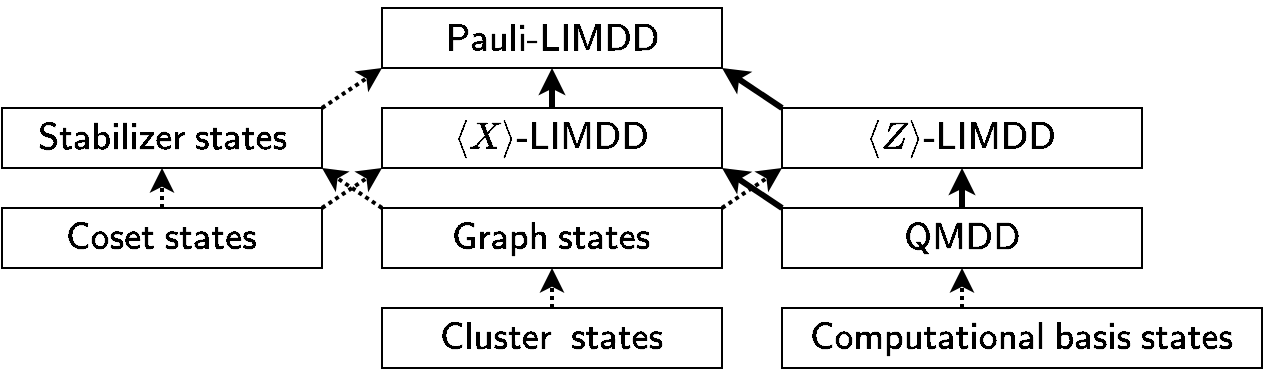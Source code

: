 <mxfile version="19.0.3" type="device"><diagram id="ATo_m80gVsZ3QEhqppKy" name="Page-1"><mxGraphModel dx="1831" dy="707" grid="1" gridSize="10" guides="1" tooltips="1" connect="1" arrows="1" fold="1" page="1" pageScale="1" pageWidth="850" pageHeight="1100" math="1" shadow="0"><root><mxCell id="0"/><mxCell id="1" parent="0"/><mxCell id="c5axo8y5j9-K_Zrt1Vle-1" style="edgeStyle=orthogonalEdgeStyle;rounded=0;orthogonalLoop=1;jettySize=auto;html=1;dashed=1;dashPattern=1 1;strokeWidth=2;" parent="1" source="Ci0yRvnE0Pa824k8l3pW-1" target="Ci0yRvnE0Pa824k8l3pW-5" edge="1"><mxGeometry relative="1" as="geometry"><Array as="points"><mxPoint x="430" y="400"/><mxPoint x="430" y="400"/></Array><mxPoint x="430.0" y="440" as="targetPoint"/></mxGeometry></mxCell><mxCell id="Ci0yRvnE0Pa824k8l3pW-1" value="&lt;font style=&quot;font-size: 16px&quot;&gt;$$\textsf{Computational basis states}$$&lt;/font&gt;" style="text;html=1;fillColor=none;align=center;verticalAlign=middle;whiteSpace=wrap;rounded=0;strokeColor=#000000;" parent="1" vertex="1"><mxGeometry x="340" y="410" width="240" height="30" as="geometry"/></mxCell><mxCell id="Ci0yRvnE0Pa824k8l3pW-10" style="rounded=1;orthogonalLoop=1;jettySize=auto;html=1;exitX=0;exitY=0;exitDx=0;exitDy=0;entryX=1;entryY=1;entryDx=0;entryDy=0;strokeWidth=2;dashed=1;dashPattern=1 1;" parent="1" source="Ci0yRvnE0Pa824k8l3pW-2" target="Ci0yRvnE0Pa824k8l3pW-3" edge="1"><mxGeometry relative="1" as="geometry"/></mxCell><mxCell id="Ci0yRvnE0Pa824k8l3pW-29" style="rounded=1;orthogonalLoop=1;jettySize=auto;html=1;exitX=1;exitY=0;exitDx=0;exitDy=0;entryX=0;entryY=1;entryDx=0;entryDy=0;startArrow=none;startFill=0;endArrow=classic;endFill=1;dashed=1;dashPattern=1 1;strokeWidth=2;endSize=6;" parent="1" source="Ci0yRvnE0Pa824k8l3pW-2" target="Ci0yRvnE0Pa824k8l3pW-6" edge="1"><mxGeometry relative="1" as="geometry"/></mxCell><mxCell id="Ci0yRvnE0Pa824k8l3pW-2" value="&lt;font style=&quot;font-size: 16px&quot;&gt;$$\textsf{Graph states}$$&lt;/font&gt;" style="text;html=1;fillColor=none;align=center;verticalAlign=middle;whiteSpace=wrap;rounded=0;strokeColor=#000000;" parent="1" vertex="1"><mxGeometry x="140" y="360" width="170" height="30" as="geometry"/></mxCell><mxCell id="Ci0yRvnE0Pa824k8l3pW-11" style="rounded=1;orthogonalLoop=1;jettySize=auto;html=1;exitX=1;exitY=0;exitDx=0;exitDy=0;entryX=0;entryY=1;entryDx=0;entryDy=0;strokeWidth=2;dashed=1;dashPattern=1 1;" parent="1" source="Ci0yRvnE0Pa824k8l3pW-3" target="Ci0yRvnE0Pa824k8l3pW-7" edge="1"><mxGeometry relative="1" as="geometry"/></mxCell><mxCell id="Ci0yRvnE0Pa824k8l3pW-3" value="&lt;font style=&quot;font-size: 16px&quot;&gt;$$\textsf{Stabilizer states}$$&lt;/font&gt;" style="text;html=1;fillColor=none;align=center;verticalAlign=middle;whiteSpace=wrap;rounded=0;strokeColor=#000000;" parent="1" vertex="1"><mxGeometry x="-50" y="310" width="160" height="30" as="geometry"/></mxCell><mxCell id="Ci0yRvnE0Pa824k8l3pW-13" style="rounded=1;orthogonalLoop=1;jettySize=auto;html=1;exitX=0.5;exitY=0;exitDx=0;exitDy=0;strokeWidth=3;endSize=4;" parent="1" source="Ci0yRvnE0Pa824k8l3pW-5" target="Ci0yRvnE0Pa824k8l3pW-6" edge="1"><mxGeometry relative="1" as="geometry"/></mxCell><mxCell id="Ci0yRvnE0Pa824k8l3pW-38" style="rounded=1;orthogonalLoop=1;jettySize=auto;html=1;exitX=0;exitY=0;exitDx=0;exitDy=0;entryX=1;entryY=1;entryDx=0;entryDy=0;startArrow=none;startFill=0;endArrow=classic;endFill=1;strokeColor=#000000;strokeWidth=3;endSize=4;" parent="1" source="Ci0yRvnE0Pa824k8l3pW-5" target="Ci0yRvnE0Pa824k8l3pW-36" edge="1"><mxGeometry relative="1" as="geometry"/></mxCell><mxCell id="Ci0yRvnE0Pa824k8l3pW-5" value="&lt;font style=&quot;font-size: 16px&quot;&gt;$$\textsf{QMDD}$$&lt;/font&gt;" style="text;html=1;fillColor=none;align=center;verticalAlign=middle;whiteSpace=wrap;rounded=0;strokeColor=#000000;" parent="1" vertex="1"><mxGeometry x="340" y="360" width="180" height="30" as="geometry"/></mxCell><mxCell id="Ci0yRvnE0Pa824k8l3pW-14" style="rounded=1;orthogonalLoop=1;jettySize=auto;html=1;exitX=0;exitY=0;exitDx=0;exitDy=0;entryX=1;entryY=1;entryDx=0;entryDy=0;strokeWidth=3;endSize=4;" parent="1" source="Ci0yRvnE0Pa824k8l3pW-6" target="Ci0yRvnE0Pa824k8l3pW-7" edge="1"><mxGeometry relative="1" as="geometry"/></mxCell><mxCell id="Ci0yRvnE0Pa824k8l3pW-6" value="&lt;font style=&quot;font-size: 16px&quot;&gt;$$\langle Z\rangle\textsf{-LIMDD}$$&lt;/font&gt;" style="text;html=1;fillColor=none;align=center;verticalAlign=middle;whiteSpace=wrap;rounded=0;strokeColor=#000000;" parent="1" vertex="1"><mxGeometry x="340" y="310" width="180" height="30" as="geometry"/></mxCell><mxCell id="Ci0yRvnE0Pa824k8l3pW-7" value="&lt;font style=&quot;font-size: 16px&quot;&gt;$$\textsf{Pauli-LIMDD}$$&lt;/font&gt;" style="text;html=1;fillColor=none;align=center;verticalAlign=middle;whiteSpace=wrap;rounded=0;strokeColor=#000000;" parent="1" vertex="1"><mxGeometry x="140" y="260" width="170" height="30" as="geometry"/></mxCell><mxCell id="Ci0yRvnE0Pa824k8l3pW-34" style="rounded=1;orthogonalLoop=1;jettySize=auto;html=1;exitX=0.5;exitY=0;exitDx=0;exitDy=0;entryX=0.5;entryY=1;entryDx=0;entryDy=0;startArrow=none;startFill=0;endArrow=classic;endFill=1;strokeColor=#000000;strokeWidth=2;dashed=1;dashPattern=1 1;" parent="1" source="Ci0yRvnE0Pa824k8l3pW-33" target="Ci0yRvnE0Pa824k8l3pW-3" edge="1"><mxGeometry relative="1" as="geometry"/></mxCell><mxCell id="Ci0yRvnE0Pa824k8l3pW-37" style="rounded=1;orthogonalLoop=1;jettySize=auto;html=1;exitX=1;exitY=0;exitDx=0;exitDy=0;entryX=0;entryY=1;entryDx=0;entryDy=0;startArrow=none;startFill=0;endArrow=classic;endFill=1;strokeColor=#000000;strokeWidth=2;dashed=1;dashPattern=1 1;" parent="1" source="Ci0yRvnE0Pa824k8l3pW-33" target="Ci0yRvnE0Pa824k8l3pW-36" edge="1"><mxGeometry relative="1" as="geometry"/></mxCell><mxCell id="Ci0yRvnE0Pa824k8l3pW-33" value="&lt;font style=&quot;font-size: 16px&quot;&gt;$$\textsf{Coset states}$$&lt;/font&gt;" style="text;html=1;fillColor=none;align=center;verticalAlign=middle;whiteSpace=wrap;rounded=0;strokeColor=#000000;" parent="1" vertex="1"><mxGeometry x="-50" y="360" width="160" height="30" as="geometry"/></mxCell><mxCell id="Ci0yRvnE0Pa824k8l3pW-39" value="" style="rounded=1;orthogonalLoop=1;jettySize=auto;html=1;startArrow=none;startFill=0;endArrow=classic;endFill=1;strokeColor=#000000;strokeWidth=3;endSize=4;" parent="1" source="Ci0yRvnE0Pa824k8l3pW-36" target="Ci0yRvnE0Pa824k8l3pW-7" edge="1"><mxGeometry relative="1" as="geometry"/></mxCell><mxCell id="Ci0yRvnE0Pa824k8l3pW-36" value="&lt;font style=&quot;font-size: 16px&quot;&gt;$$\langle X\rangle\textsf{-LIMDD}$$&lt;/font&gt;" style="text;html=1;fillColor=none;align=center;verticalAlign=middle;whiteSpace=wrap;rounded=0;strokeColor=#000000;" parent="1" vertex="1"><mxGeometry x="140" y="310" width="170" height="30" as="geometry"/></mxCell><mxCell id="nRyL4jI71OKWRNKeBSy6-3" style="edgeStyle=orthogonalEdgeStyle;rounded=0;orthogonalLoop=1;jettySize=auto;html=1;dashed=1;dashPattern=1 1;strokeWidth=2;" parent="1" source="nRyL4jI71OKWRNKeBSy6-1" target="Ci0yRvnE0Pa824k8l3pW-2" edge="1"><mxGeometry relative="1" as="geometry"><mxPoint x="235" y="390" as="targetPoint"/><Array as="points"><mxPoint x="225" y="400"/><mxPoint x="225" y="400"/></Array></mxGeometry></mxCell><mxCell id="nRyL4jI71OKWRNKeBSy6-1" value="&lt;font style=&quot;font-size: 16px&quot;&gt;$$\textsf{Cluster&amp;nbsp; states}$$&lt;/font&gt;" style="text;html=1;fillColor=none;align=center;verticalAlign=middle;whiteSpace=wrap;rounded=0;strokeColor=#000000;" parent="1" vertex="1"><mxGeometry x="140" y="410" width="170" height="30" as="geometry"/></mxCell></root></mxGraphModel></diagram></mxfile>